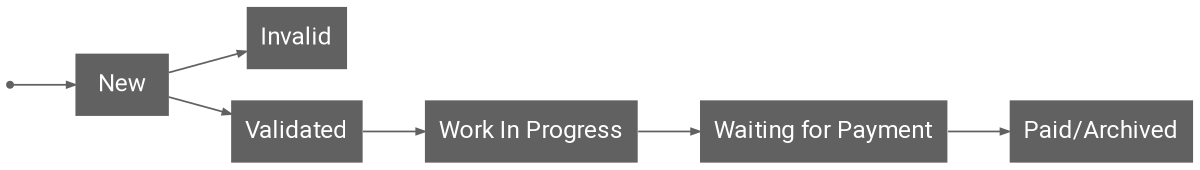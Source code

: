 digraph G {
    rankdir="LR"
    size="8"
    
    edge [arrowsize=0.5,
            color="#616161"
            ]
    node [shape = point,
            color="#616161"]; init;

    node [shape = rectangle,
            fontname="Roboto",
            style="filled,setlinewidth(0)",
            fillcolor="#616161",
            fontcolor=white];
    init -> New;
    New -> Invalid
    New -> Validated 
        -> "Work In Progress" 
        -> "Waiting for Payment"
        -> "Paid/Archived"
}

